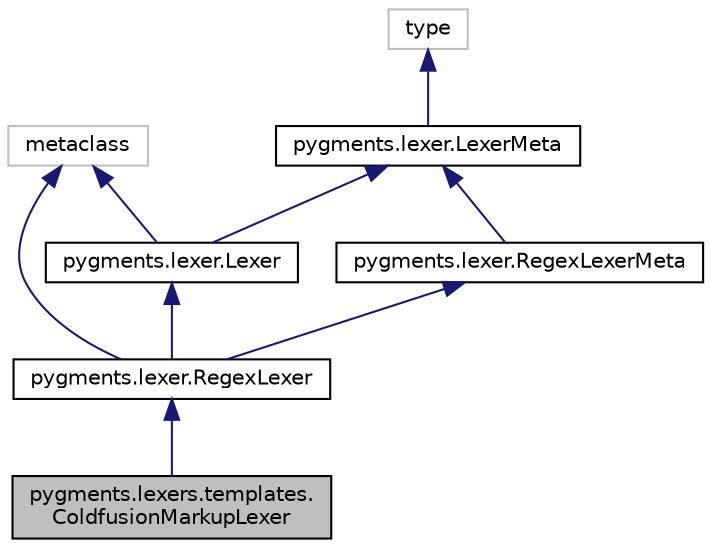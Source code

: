 digraph "pygments.lexers.templates.ColdfusionMarkupLexer"
{
 // LATEX_PDF_SIZE
  edge [fontname="Helvetica",fontsize="10",labelfontname="Helvetica",labelfontsize="10"];
  node [fontname="Helvetica",fontsize="10",shape=record];
  Node1 [label="pygments.lexers.templates.\lColdfusionMarkupLexer",height=0.2,width=0.4,color="black", fillcolor="grey75", style="filled", fontcolor="black",tooltip=" "];
  Node2 -> Node1 [dir="back",color="midnightblue",fontsize="10",style="solid",fontname="Helvetica"];
  Node2 [label="pygments.lexer.RegexLexer",height=0.2,width=0.4,color="black", fillcolor="white", style="filled",URL="$classpygments_1_1lexer_1_1RegexLexer.html",tooltip=" "];
  Node3 -> Node2 [dir="back",color="midnightblue",fontsize="10",style="solid",fontname="Helvetica"];
  Node3 [label="pygments.lexer.Lexer",height=0.2,width=0.4,color="black", fillcolor="white", style="filled",URL="$classpygments_1_1lexer_1_1Lexer.html",tooltip=" "];
  Node4 -> Node3 [dir="back",color="midnightblue",fontsize="10",style="solid",fontname="Helvetica"];
  Node4 [label="metaclass",height=0.2,width=0.4,color="grey75", fillcolor="white", style="filled",tooltip=" "];
  Node5 -> Node3 [dir="back",color="midnightblue",fontsize="10",style="solid",fontname="Helvetica"];
  Node5 [label="pygments.lexer.LexerMeta",height=0.2,width=0.4,color="black", fillcolor="white", style="filled",URL="$classpygments_1_1lexer_1_1LexerMeta.html",tooltip=" "];
  Node6 -> Node5 [dir="back",color="midnightblue",fontsize="10",style="solid",fontname="Helvetica"];
  Node6 [label="type",height=0.2,width=0.4,color="grey75", fillcolor="white", style="filled",tooltip=" "];
  Node4 -> Node2 [dir="back",color="midnightblue",fontsize="10",style="solid",fontname="Helvetica"];
  Node7 -> Node2 [dir="back",color="midnightblue",fontsize="10",style="solid",fontname="Helvetica"];
  Node7 [label="pygments.lexer.RegexLexerMeta",height=0.2,width=0.4,color="black", fillcolor="white", style="filled",URL="$classpygments_1_1lexer_1_1RegexLexerMeta.html",tooltip=" "];
  Node5 -> Node7 [dir="back",color="midnightblue",fontsize="10",style="solid",fontname="Helvetica"];
}
